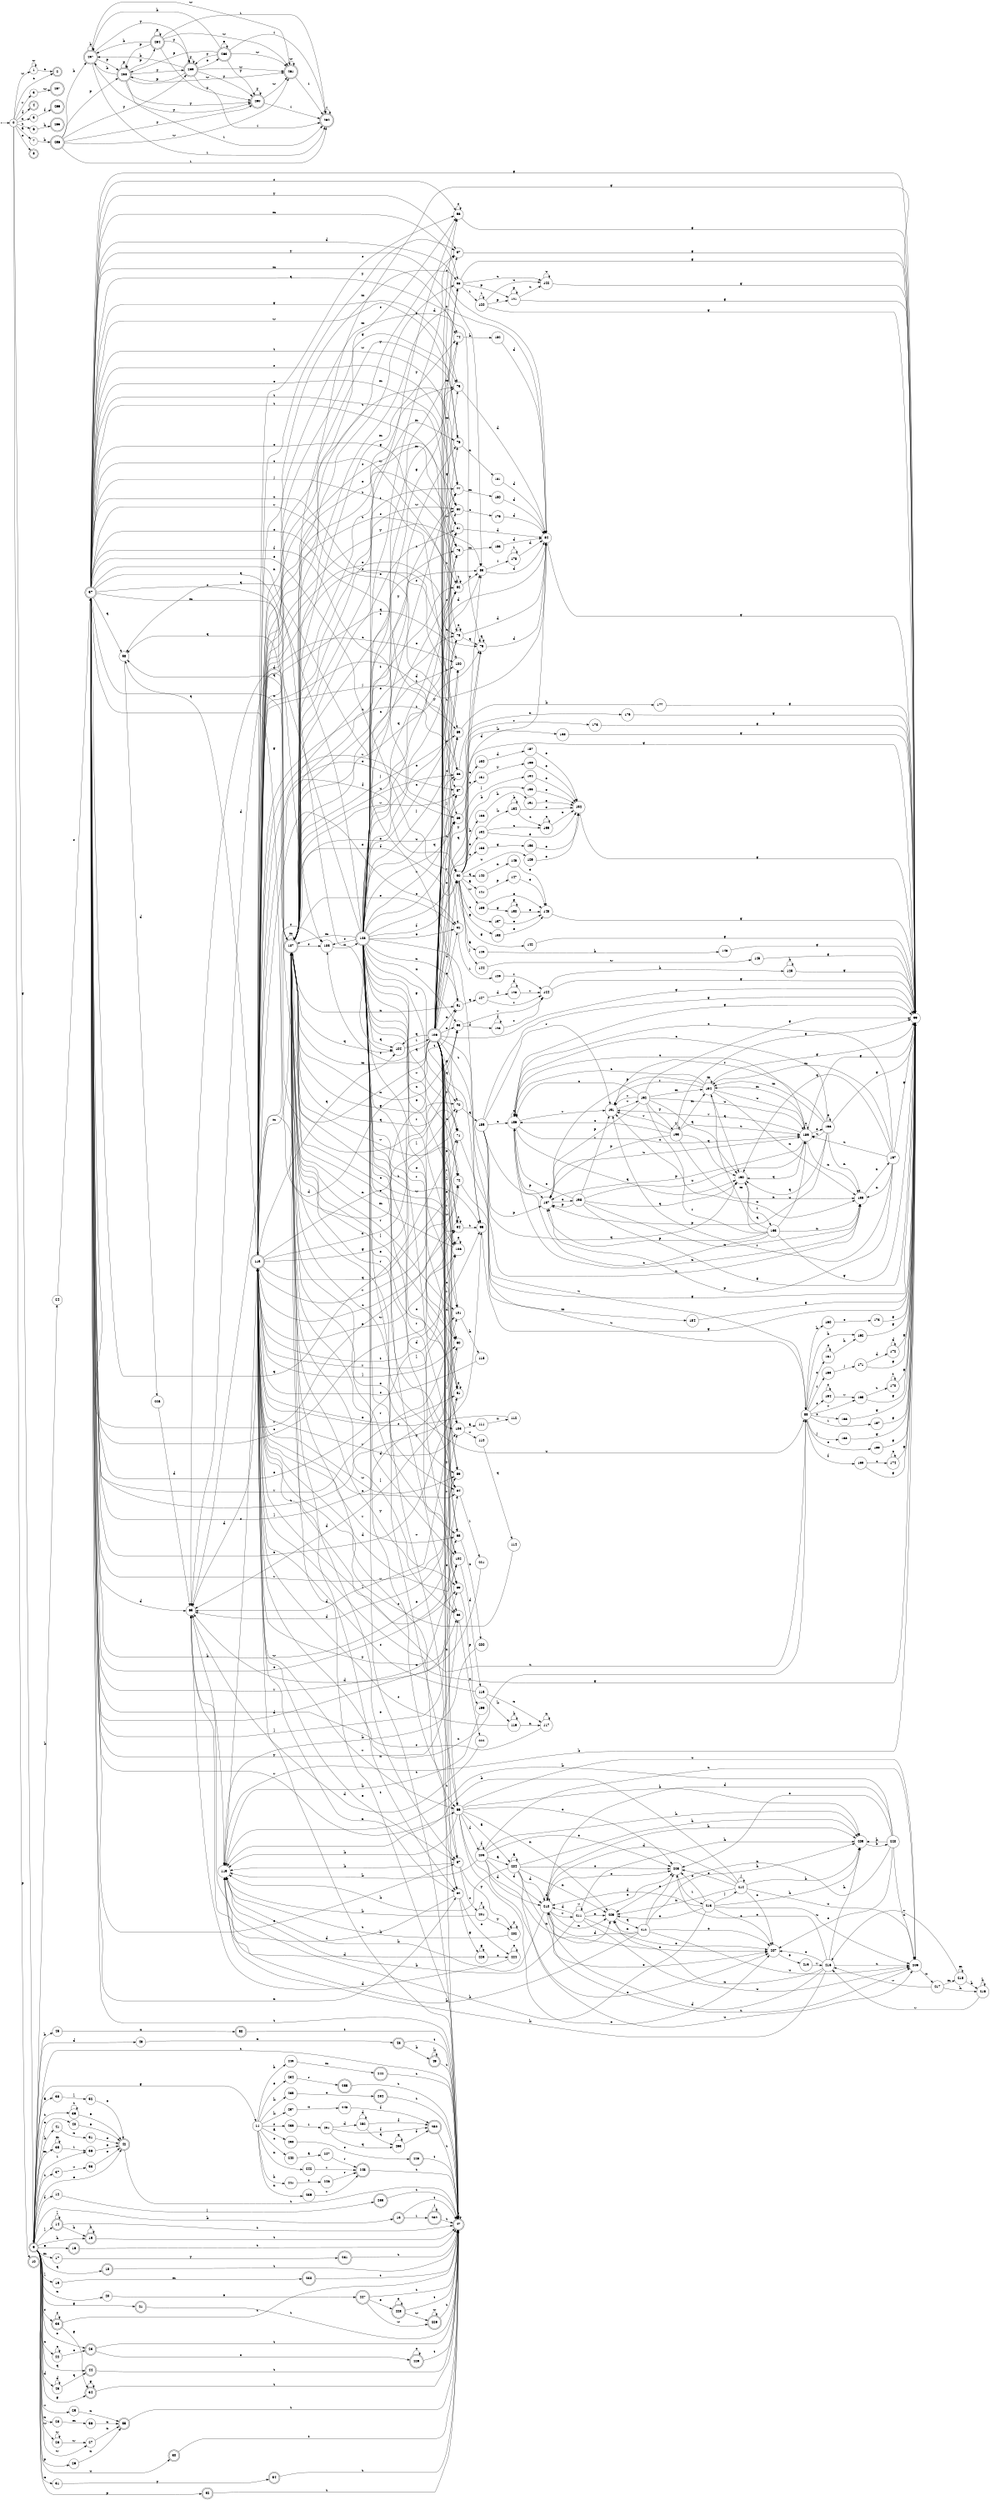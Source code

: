 digraph finite_state_machine {
rankdir=LR;
size="20,20";
node [shape = point]; "dummy0"
node [shape = circle]; "0";
"dummy0" -> "0";
node [shape = circle]; "1";
node [shape = doublecircle]; "2";node [shape = circle]; "3";
node [shape = doublecircle]; "4";node [shape = circle]; "5";
node [shape = circle]; "6";
node [shape = circle]; "7";
node [shape = doublecircle]; "8";node [shape = doublecircle]; "9";node [shape = doublecircle]; "10";node [shape = circle]; "11";
node [shape = circle]; "12";
node [shape = doublecircle]; "13";node [shape = doublecircle]; "14";node [shape = doublecircle]; "15";node [shape = doublecircle]; "16";node [shape = circle]; "17";
node [shape = doublecircle]; "18";node [shape = circle]; "19";
node [shape = circle]; "20";
node [shape = doublecircle]; "21";node [shape = circle]; "22";
node [shape = doublecircle]; "23";node [shape = circle]; "24";
node [shape = circle]; "25";
node [shape = circle]; "26";
node [shape = circle]; "27";
node [shape = circle]; "28";
node [shape = circle]; "29";
node [shape = doublecircle]; "30";node [shape = circle]; "31";
node [shape = doublecircle]; "32";node [shape = doublecircle]; "33";node [shape = doublecircle]; "34";node [shape = circle]; "35";
node [shape = circle]; "36";
node [shape = circle]; "37";
node [shape = circle]; "38";
node [shape = circle]; "39";
node [shape = circle]; "40";
node [shape = circle]; "41";
node [shape = doublecircle]; "42";node [shape = circle]; "43";
node [shape = doublecircle]; "44";node [shape = circle]; "45";
node [shape = circle]; "46";
node [shape = doublecircle]; "47";node [shape = doublecircle]; "48";node [shape = doublecircle]; "49";node [shape = doublecircle]; "50";node [shape = circle]; "51";
node [shape = circle]; "52";
node [shape = circle]; "53";
node [shape = doublecircle]; "54";node [shape = doublecircle]; "55";node [shape = circle]; "56";
node [shape = doublecircle]; "57";node [shape = circle]; "58";
node [shape = circle]; "59";
node [shape = circle]; "60";
node [shape = circle]; "61";
node [shape = circle]; "62";
node [shape = circle]; "63";
node [shape = circle]; "64";
node [shape = circle]; "65";
node [shape = circle]; "66";
node [shape = circle]; "67";
node [shape = circle]; "68";
node [shape = circle]; "69";
node [shape = circle]; "70";
node [shape = circle]; "71";
node [shape = circle]; "72";
node [shape = circle]; "73";
node [shape = circle]; "74";
node [shape = circle]; "75";
node [shape = circle]; "76";
node [shape = circle]; "77";
node [shape = circle]; "78";
node [shape = circle]; "79";
node [shape = circle]; "80";
node [shape = circle]; "81";
node [shape = circle]; "82";
node [shape = circle]; "83";
node [shape = circle]; "84";
node [shape = circle]; "85";
node [shape = circle]; "86";
node [shape = circle]; "87";
node [shape = circle]; "88";
node [shape = circle]; "89";
node [shape = circle]; "90";
node [shape = circle]; "91";
node [shape = circle]; "92";
node [shape = circle]; "93";
node [shape = circle]; "94";
node [shape = circle]; "95";
node [shape = circle]; "96";
node [shape = circle]; "97";
node [shape = circle]; "98";
node [shape = circle]; "99";
node [shape = circle]; "100";
node [shape = circle]; "101";
node [shape = circle]; "102";
node [shape = circle]; "103";
node [shape = circle]; "104";
node [shape = circle]; "105";
node [shape = circle]; "106";
node [shape = doublecircle]; "107";node [shape = doublecircle]; "108";node [shape = doublecircle]; "109";node [shape = circle]; "110";
node [shape = circle]; "111";
node [shape = circle]; "112";
node [shape = doublecircle]; "113";node [shape = circle]; "114";
node [shape = circle]; "115";
node [shape = circle]; "116";
node [shape = circle]; "117";
node [shape = circle]; "118";
node [shape = circle]; "119";
node [shape = circle]; "120";
node [shape = circle]; "121";
node [shape = circle]; "122";
node [shape = circle]; "123";
node [shape = circle]; "124";
node [shape = circle]; "125";
node [shape = circle]; "126";
node [shape = circle]; "127";
node [shape = circle]; "128";
node [shape = circle]; "129";
node [shape = circle]; "130";
node [shape = circle]; "131";
node [shape = circle]; "132";
node [shape = circle]; "133";
node [shape = circle]; "134";
node [shape = circle]; "135";
node [shape = circle]; "136";
node [shape = circle]; "137";
node [shape = circle]; "138";
node [shape = circle]; "139";
node [shape = circle]; "140";
node [shape = circle]; "141";
node [shape = circle]; "142";
node [shape = circle]; "143";
node [shape = circle]; "144";
node [shape = circle]; "145";
node [shape = circle]; "146";
node [shape = circle]; "147";
node [shape = circle]; "148";
node [shape = circle]; "149";
node [shape = circle]; "150";
node [shape = circle]; "151";
node [shape = circle]; "152";
node [shape = circle]; "153";
node [shape = circle]; "154";
node [shape = circle]; "155";
node [shape = circle]; "156";
node [shape = circle]; "157";
node [shape = circle]; "158";
node [shape = circle]; "159";
node [shape = circle]; "160";
node [shape = circle]; "161";
node [shape = circle]; "162";
node [shape = circle]; "163";
node [shape = circle]; "164";
node [shape = circle]; "165";
node [shape = circle]; "166";
node [shape = circle]; "167";
node [shape = circle]; "168";
node [shape = circle]; "169";
node [shape = circle]; "170";
node [shape = circle]; "171";
node [shape = circle]; "172";
node [shape = circle]; "173";
node [shape = circle]; "174";
node [shape = circle]; "175";
node [shape = circle]; "176";
node [shape = circle]; "177";
node [shape = circle]; "178";
node [shape = circle]; "179";
node [shape = circle]; "180";
node [shape = circle]; "181";
node [shape = circle]; "182";
node [shape = circle]; "183";
node [shape = circle]; "184";
node [shape = circle]; "185";
node [shape = circle]; "186";
node [shape = circle]; "187";
node [shape = circle]; "188";
node [shape = circle]; "189";
node [shape = circle]; "190";
node [shape = circle]; "191";
node [shape = circle]; "192";
node [shape = circle]; "193";
node [shape = circle]; "194";
node [shape = circle]; "195";
node [shape = circle]; "196";
node [shape = circle]; "197";
node [shape = circle]; "198";
node [shape = circle]; "199";
node [shape = circle]; "200";
node [shape = circle]; "201";
node [shape = circle]; "202";
node [shape = circle]; "203";
node [shape = circle]; "204";
node [shape = circle]; "205";
node [shape = circle]; "206";
node [shape = circle]; "207";
node [shape = circle]; "208";
node [shape = circle]; "209";
node [shape = circle]; "210";
node [shape = circle]; "211";
node [shape = circle]; "212";
node [shape = circle]; "213";
node [shape = circle]; "214";
node [shape = circle]; "215";
node [shape = circle]; "216";
node [shape = circle]; "217";
node [shape = circle]; "218";
node [shape = circle]; "219";
node [shape = circle]; "220";
node [shape = circle]; "221";
node [shape = circle]; "222";
node [shape = circle]; "223";
node [shape = circle]; "224";
node [shape = circle]; "225";
node [shape = doublecircle]; "226";node [shape = doublecircle]; "227";node [shape = doublecircle]; "228";node [shape = doublecircle]; "229";node [shape = doublecircle]; "230";node [shape = doublecircle]; "231";node [shape = doublecircle]; "232";node [shape = doublecircle]; "233";node [shape = circle]; "234";
node [shape = circle]; "235";
node [shape = circle]; "236";
node [shape = circle]; "237";
node [shape = circle]; "238";
node [shape = circle]; "239";
node [shape = circle]; "240";
node [shape = circle]; "241";
node [shape = circle]; "242";
node [shape = circle]; "243";
node [shape = doublecircle]; "244";node [shape = doublecircle]; "245";node [shape = circle]; "246";
node [shape = circle]; "247";
node [shape = doublecircle]; "248";node [shape = circle]; "249";
node [shape = doublecircle]; "250";node [shape = circle]; "251";
node [shape = circle]; "252";
node [shape = circle]; "253";
node [shape = doublecircle]; "254";node [shape = doublecircle]; "255";node [shape = doublecircle]; "256";node [shape = doublecircle]; "257";node [shape = doublecircle]; "258";node [shape = doublecircle]; "259";node [shape = doublecircle]; "260";node [shape = doublecircle]; "261";node [shape = doublecircle]; "262";node [shape = doublecircle]; "263";node [shape = doublecircle]; "264";node [shape = doublecircle]; "265";node [shape = doublecircle]; "266";node [shape = doublecircle]; "267";"0" -> "1" [label = "w"];
 "0" -> "2" [label = "c"];
 "0" -> "3" [label = "v"];
 "0" -> "4" [label = "f"];
 "0" -> "5" [label = "x"];
 "0" -> "6" [label = "t"];
 "0" -> "7" [label = "a"];
 "0" -> "8" [label = "o"];
 "0" -> "9" [label = "g"];
 "0" -> "10" [label = "p"];
 "9" -> "34" [label = "g"];
 "9" -> "11" [label = "g"];
 "9" -> "21" [label = "g"];
 "9" -> "12" [label = "f"];
 "9" -> "24" [label = "k"];
 "9" -> "41" [label = "k"];
 "9" -> "13" [label = "k"];
 "9" -> "19" [label = "l"];
 "9" -> "14" [label = "l"];
 "9" -> "15" [label = "h"];
 "9" -> "16" [label = "e"];
 "9" -> "42" [label = "e"];
 "9" -> "17" [label = "m"];
 "9" -> "35" [label = "m"];
 "9" -> "18" [label = "q"];
 "9" -> "44" [label = "q"];
 "9" -> "20" [label = "n"];
 "9" -> "28" [label = "n"];
 "9" -> "40" [label = "c"];
 "9" -> "22" [label = "c"];
 "9" -> "23" [label = "o"];
 "9" -> "25" [label = "v"];
 "9" -> "26" [label = "w"];
 "9" -> "27" [label = "w"];
 "9" -> "32" [label = "p"];
 "9" -> "29" [label = "p"];
 "9" -> "30" [label = "u"];
 "9" -> "31" [label = "x"];
 "9" -> "33" [label = "s"];
 "9" -> "36" [label = "i"];
 "9" -> "47" [label = "t"];
 "9" -> "37" [label = "t"];
 "9" -> "39" [label = "t"];
 "9" -> "38" [label = "a"];
 "9" -> "43" [label = "d"];
 "9" -> "46" [label = "d"];
 "9" -> "45" [label = "b"];
 "47" -> "47" [label = "t"];
 "46" -> "48" [label = "x"];
 "48" -> "49" [label = "k"];
 "48" -> "47" [label = "t"];
 "49" -> "49" [label = "k"];
 "49" -> "47" [label = "t"];
 "45" -> "50" [label = "x"];
 "50" -> "47" [label = "t"];
 "44" -> "47" [label = "t"];
 "43" -> "43" [label = "d"];
 "43" -> "44" [label = "q"];
 "42" -> "47" [label = "t"];
 "41" -> "51" [label = "n"];
 "51" -> "42" [label = "e"];
 "40" -> "42" [label = "e"];
 "39" -> "39" [label = "t"];
 "39" -> "42" [label = "e"];
 "38" -> "52" [label = "l"];
 "52" -> "42" [label = "e"];
 "37" -> "53" [label = "v"];
 "53" -> "42" [label = "e"];
 "36" -> "42" [label = "e"];
 "35" -> "35" [label = "m"];
 "35" -> "36" [label = "i"];
 "34" -> "34" [label = "g"];
 "34" -> "47" [label = "t"];
 "33" -> "33" [label = "s"];
 "33" -> "34" [label = "g"];
 "33" -> "47" [label = "t"];
 "32" -> "47" [label = "t"];
 "31" -> "54" [label = "y"];
 "54" -> "47" [label = "t"];
 "30" -> "47" [label = "t"];
 "29" -> "55" [label = "n"];
 "55" -> "47" [label = "t"];
 "28" -> "56" [label = "m"];
 "56" -> "55" [label = "n"];
 "27" -> "55" [label = "n"];
 "26" -> "26" [label = "w"];
 "26" -> "27" [label = "w"];
 "25" -> "55" [label = "n"];
 "24" -> "57" [label = "s"];
 "57" -> "104" [label = "q"];
 "57" -> "58" [label = "q"];
 "57" -> "79" [label = "q"];
 "57" -> "71" [label = "q"];
 "57" -> "59" [label = "w"];
 "57" -> "76" [label = "w"];
 "57" -> "60" [label = "l"];
 "57" -> "69" [label = "l"];
 "57" -> "106" [label = "e"];
 "57" -> "67" [label = "e"];
 "57" -> "92" [label = "e"];
 "57" -> "61" [label = "e"];
 "57" -> "93" [label = "x"];
 "57" -> "62" [label = "x"];
 "57" -> "97" [label = "y"];
 "57" -> "83" [label = "y"];
 "57" -> "63" [label = "y"];
 "57" -> "64" [label = "o"];
 "57" -> "81" [label = "o"];
 "57" -> "78" [label = "o"];
 "57" -> "89" [label = "o"];
 "57" -> "65" [label = "d"];
 "57" -> "84" [label = "d"];
 "57" -> "102" [label = "d"];
 "57" -> "72" [label = "v"];
 "57" -> "66" [label = "v"];
 "57" -> "87" [label = "v"];
 "57" -> "68" [label = "r"];
 "57" -> "101" [label = "r"];
 "57" -> "103" [label = "r"];
 "57" -> "99" [label = "g"];
 "57" -> "75" [label = "g"];
 "57" -> "70" [label = "g"];
 "57" -> "82" [label = "t"];
 "57" -> "73" [label = "t"];
 "57" -> "77" [label = "t"];
 "57" -> "95" [label = "t"];
 "57" -> "47" [label = "t"];
 "57" -> "74" [label = "m"];
 "57" -> "107" [label = "m"];
 "57" -> "98" [label = "m"];
 "57" -> "80" [label = "s"];
 "57" -> "105" [label = "s"];
 "57" -> "96" [label = "s"];
 "57" -> "85" [label = "j"];
 "57" -> "88" [label = "u"];
 "57" -> "86" [label = "u"];
 "57" -> "90" [label = "f"];
 "57" -> "91" [label = "n"];
 "57" -> "100" [label = "c"];
 "57" -> "94" [label = "c"];
 "107" -> "74" [label = "m"];
 "107" -> "107" [label = "m"];
 "107" -> "98" [label = "m"];
 "107" -> "106" [label = "e"];
 "107" -> "67" [label = "e"];
 "107" -> "92" [label = "e"];
 "107" -> "61" [label = "e"];
 "107" -> "104" [label = "q"];
 "107" -> "58" [label = "q"];
 "107" -> "79" [label = "q"];
 "107" -> "71" [label = "q"];
 "107" -> "59" [label = "w"];
 "107" -> "76" [label = "w"];
 "107" -> "60" [label = "l"];
 "107" -> "69" [label = "l"];
 "107" -> "93" [label = "x"];
 "107" -> "62" [label = "x"];
 "107" -> "97" [label = "y"];
 "107" -> "83" [label = "y"];
 "107" -> "63" [label = "y"];
 "107" -> "64" [label = "o"];
 "107" -> "81" [label = "o"];
 "107" -> "78" [label = "o"];
 "107" -> "89" [label = "o"];
 "107" -> "65" [label = "d"];
 "107" -> "84" [label = "d"];
 "107" -> "102" [label = "d"];
 "107" -> "72" [label = "v"];
 "107" -> "66" [label = "v"];
 "107" -> "87" [label = "v"];
 "107" -> "68" [label = "r"];
 "107" -> "101" [label = "r"];
 "107" -> "103" [label = "r"];
 "107" -> "99" [label = "g"];
 "107" -> "75" [label = "g"];
 "107" -> "70" [label = "g"];
 "107" -> "82" [label = "t"];
 "107" -> "73" [label = "t"];
 "107" -> "77" [label = "t"];
 "107" -> "95" [label = "t"];
 "107" -> "47" [label = "t"];
 "107" -> "80" [label = "s"];
 "107" -> "105" [label = "s"];
 "107" -> "96" [label = "s"];
 "107" -> "85" [label = "j"];
 "107" -> "88" [label = "u"];
 "107" -> "86" [label = "u"];
 "107" -> "90" [label = "f"];
 "107" -> "91" [label = "n"];
 "107" -> "100" [label = "c"];
 "107" -> "94" [label = "c"];
 "106" -> "106" [label = "e"];
 "106" -> "107" [label = "m"];
 "105" -> "108" [label = "x"];
 "108" -> "80" [label = "s"];
 "108" -> "105" [label = "s"];
 "108" -> "96" [label = "s"];
 "108" -> "104" [label = "q"];
 "108" -> "58" [label = "q"];
 "108" -> "79" [label = "q"];
 "108" -> "71" [label = "q"];
 "108" -> "59" [label = "w"];
 "108" -> "76" [label = "w"];
 "108" -> "60" [label = "l"];
 "108" -> "69" [label = "l"];
 "108" -> "106" [label = "e"];
 "108" -> "67" [label = "e"];
 "108" -> "92" [label = "e"];
 "108" -> "61" [label = "e"];
 "108" -> "93" [label = "x"];
 "108" -> "62" [label = "x"];
 "108" -> "97" [label = "y"];
 "108" -> "83" [label = "y"];
 "108" -> "63" [label = "y"];
 "108" -> "64" [label = "o"];
 "108" -> "81" [label = "o"];
 "108" -> "78" [label = "o"];
 "108" -> "89" [label = "o"];
 "108" -> "65" [label = "d"];
 "108" -> "84" [label = "d"];
 "108" -> "102" [label = "d"];
 "108" -> "72" [label = "v"];
 "108" -> "66" [label = "v"];
 "108" -> "87" [label = "v"];
 "108" -> "68" [label = "r"];
 "108" -> "101" [label = "r"];
 "108" -> "103" [label = "r"];
 "108" -> "99" [label = "g"];
 "108" -> "75" [label = "g"];
 "108" -> "70" [label = "g"];
 "108" -> "82" [label = "t"];
 "108" -> "73" [label = "t"];
 "108" -> "77" [label = "t"];
 "108" -> "95" [label = "t"];
 "108" -> "47" [label = "t"];
 "108" -> "74" [label = "m"];
 "108" -> "107" [label = "m"];
 "108" -> "98" [label = "m"];
 "108" -> "85" [label = "j"];
 "108" -> "88" [label = "u"];
 "108" -> "86" [label = "u"];
 "108" -> "90" [label = "f"];
 "108" -> "91" [label = "n"];
 "108" -> "100" [label = "c"];
 "108" -> "94" [label = "c"];
 "104" -> "109" [label = "i"];
 "109" -> "104" [label = "q"];
 "109" -> "58" [label = "q"];
 "109" -> "79" [label = "q"];
 "109" -> "71" [label = "q"];
 "109" -> "59" [label = "w"];
 "109" -> "76" [label = "w"];
 "109" -> "60" [label = "l"];
 "109" -> "69" [label = "l"];
 "109" -> "106" [label = "e"];
 "109" -> "67" [label = "e"];
 "109" -> "92" [label = "e"];
 "109" -> "61" [label = "e"];
 "109" -> "93" [label = "x"];
 "109" -> "62" [label = "x"];
 "109" -> "97" [label = "y"];
 "109" -> "83" [label = "y"];
 "109" -> "63" [label = "y"];
 "109" -> "64" [label = "o"];
 "109" -> "81" [label = "o"];
 "109" -> "78" [label = "o"];
 "109" -> "89" [label = "o"];
 "109" -> "65" [label = "d"];
 "109" -> "84" [label = "d"];
 "109" -> "102" [label = "d"];
 "109" -> "72" [label = "v"];
 "109" -> "66" [label = "v"];
 "109" -> "87" [label = "v"];
 "109" -> "68" [label = "r"];
 "109" -> "101" [label = "r"];
 "109" -> "103" [label = "r"];
 "109" -> "99" [label = "g"];
 "109" -> "75" [label = "g"];
 "109" -> "70" [label = "g"];
 "109" -> "82" [label = "t"];
 "109" -> "73" [label = "t"];
 "109" -> "77" [label = "t"];
 "109" -> "95" [label = "t"];
 "109" -> "47" [label = "t"];
 "109" -> "74" [label = "m"];
 "109" -> "107" [label = "m"];
 "109" -> "98" [label = "m"];
 "109" -> "80" [label = "s"];
 "109" -> "105" [label = "s"];
 "109" -> "96" [label = "s"];
 "109" -> "85" [label = "j"];
 "109" -> "88" [label = "u"];
 "109" -> "86" [label = "u"];
 "109" -> "90" [label = "f"];
 "109" -> "91" [label = "n"];
 "109" -> "100" [label = "c"];
 "109" -> "94" [label = "c"];
 "103" -> "110" [label = "v"];
 "103" -> "111" [label = "a"];
 "111" -> "112" [label = "x"];
 "112" -> "113" [label = "s"];
 "113" -> "104" [label = "q"];
 "113" -> "58" [label = "q"];
 "113" -> "79" [label = "q"];
 "113" -> "71" [label = "q"];
 "113" -> "59" [label = "w"];
 "113" -> "76" [label = "w"];
 "113" -> "60" [label = "l"];
 "113" -> "69" [label = "l"];
 "113" -> "106" [label = "e"];
 "113" -> "67" [label = "e"];
 "113" -> "92" [label = "e"];
 "113" -> "61" [label = "e"];
 "113" -> "93" [label = "x"];
 "113" -> "62" [label = "x"];
 "113" -> "97" [label = "y"];
 "113" -> "83" [label = "y"];
 "113" -> "63" [label = "y"];
 "113" -> "64" [label = "o"];
 "113" -> "81" [label = "o"];
 "113" -> "78" [label = "o"];
 "113" -> "89" [label = "o"];
 "113" -> "65" [label = "d"];
 "113" -> "84" [label = "d"];
 "113" -> "102" [label = "d"];
 "113" -> "72" [label = "v"];
 "113" -> "66" [label = "v"];
 "113" -> "87" [label = "v"];
 "113" -> "68" [label = "r"];
 "113" -> "101" [label = "r"];
 "113" -> "103" [label = "r"];
 "113" -> "99" [label = "g"];
 "113" -> "75" [label = "g"];
 "113" -> "70" [label = "g"];
 "113" -> "82" [label = "t"];
 "113" -> "73" [label = "t"];
 "113" -> "77" [label = "t"];
 "113" -> "95" [label = "t"];
 "113" -> "47" [label = "t"];
 "113" -> "74" [label = "m"];
 "113" -> "107" [label = "m"];
 "113" -> "98" [label = "m"];
 "113" -> "80" [label = "s"];
 "113" -> "105" [label = "s"];
 "113" -> "96" [label = "s"];
 "113" -> "85" [label = "j"];
 "113" -> "88" [label = "u"];
 "113" -> "86" [label = "u"];
 "113" -> "90" [label = "f"];
 "113" -> "91" [label = "n"];
 "113" -> "100" [label = "c"];
 "113" -> "94" [label = "c"];
 "110" -> "114" [label = "q"];
 "114" -> "113" [label = "s"];
 "102" -> "115" [label = "d"];
 "115" -> "116" [label = "k"];
 "115" -> "117" [label = "n"];
 "115" -> "113" [label = "s"];
 "117" -> "117" [label = "n"];
 "117" -> "113" [label = "s"];
 "116" -> "116" [label = "k"];
 "116" -> "117" [label = "n"];
 "116" -> "113" [label = "s"];
 "101" -> "118" [label = "h"];
 "118" -> "113" [label = "s"];
 "100" -> "113" [label = "s"];
 "99" -> "119" [label = "k"];
 "119" -> "113" [label = "s"];
 "98" -> "120" [label = "i"];
 "98" -> "121" [label = "p"];
 "98" -> "122" [label = "u"];
 "98" -> "99" [label = "g"];
 "122" -> "122" [label = "u"];
 "122" -> "99" [label = "g"];
 "121" -> "121" [label = "p"];
 "121" -> "122" [label = "u"];
 "121" -> "99" [label = "g"];
 "120" -> "120" [label = "i"];
 "120" -> "121" [label = "p"];
 "120" -> "122" [label = "u"];
 "120" -> "99" [label = "g"];
 "97" -> "99" [label = "g"];
 "96" -> "96" [label = "s"];
 "96" -> "99" [label = "g"];
 "95" -> "99" [label = "g"];
 "94" -> "94" [label = "c"];
 "94" -> "95" [label = "t"];
 "93" -> "123" [label = "f"];
 "93" -> "124" [label = "r"];
 "124" -> "125" [label = "h"];
 "124" -> "99" [label = "g"];
 "125" -> "125" [label = "h"];
 "125" -> "99" [label = "g"];
 "123" -> "123" [label = "f"];
 "123" -> "124" [label = "r"];
 "92" -> "126" [label = "i"];
 "126" -> "124" [label = "r"];
 "91" -> "127" [label = "q"];
 "127" -> "128" [label = "d"];
 "127" -> "124" [label = "r"];
 "128" -> "128" [label = "d"];
 "128" -> "124" [label = "r"];
 "90" -> "129" [label = "u"];
 "90" -> "130" [label = "x"];
 "90" -> "131" [label = "x"];
 "90" -> "132" [label = "e"];
 "90" -> "137" [label = "c"];
 "90" -> "133" [label = "c"];
 "90" -> "144" [label = "j"];
 "90" -> "134" [label = "j"];
 "90" -> "136" [label = "k"];
 "90" -> "135" [label = "k"];
 "90" -> "138" [label = "g"];
 "90" -> "142" [label = "g"];
 "90" -> "139" [label = "w"];
 "90" -> "140" [label = "q"];
 "90" -> "141" [label = "a"];
 "90" -> "143" [label = "a"];
 "144" -> "145" [label = "w"];
 "145" -> "99" [label = "g"];
 "143" -> "146" [label = "h"];
 "146" -> "99" [label = "g"];
 "142" -> "99" [label = "g"];
 "141" -> "147" [label = "p"];
 "147" -> "148" [label = "e"];
 "148" -> "99" [label = "g"];
 "140" -> "149" [label = "n"];
 "149" -> "148" [label = "e"];
 "139" -> "150" [label = "g"];
 "139" -> "148" [label = "e"];
 "150" -> "150" [label = "g"];
 "150" -> "148" [label = "e"];
 "138" -> "148" [label = "e"];
 "137" -> "148" [label = "e"];
 "136" -> "151" [label = "h"];
 "151" -> "152" [label = "e"];
 "152" -> "99" [label = "g"];
 "135" -> "152" [label = "e"];
 "134" -> "152" [label = "e"];
 "133" -> "153" [label = "g"];
 "153" -> "152" [label = "e"];
 "132" -> "154" [label = "k"];
 "132" -> "155" [label = "c"];
 "132" -> "152" [label = "e"];
 "155" -> "155" [label = "c"];
 "155" -> "152" [label = "e"];
 "154" -> "154" [label = "k"];
 "154" -> "155" [label = "c"];
 "154" -> "152" [label = "e"];
 "131" -> "156" [label = "y"];
 "156" -> "152" [label = "e"];
 "130" -> "157" [label = "d"];
 "157" -> "152" [label = "e"];
 "129" -> "152" [label = "e"];
 "89" -> "158" [label = "k"];
 "158" -> "99" [label = "g"];
 "88" -> "159" [label = "f"];
 "88" -> "160" [label = "h"];
 "88" -> "162" [label = "h"];
 "88" -> "161" [label = "o"];
 "88" -> "169" [label = "o"];
 "88" -> "163" [label = "i"];
 "88" -> "167" [label = "i"];
 "88" -> "164" [label = "s"];
 "88" -> "166" [label = "s"];
 "88" -> "165" [label = "v"];
 "88" -> "168" [label = "j"];
 "169" -> "99" [label = "g"];
 "168" -> "99" [label = "g"];
 "167" -> "99" [label = "g"];
 "166" -> "99" [label = "g"];
 "165" -> "170" [label = "t"];
 "165" -> "99" [label = "g"];
 "170" -> "170" [label = "t"];
 "170" -> "99" [label = "g"];
 "164" -> "164" [label = "s"];
 "164" -> "165" [label = "v"];
 "163" -> "171" [label = "j"];
 "171" -> "172" [label = "d"];
 "171" -> "99" [label = "g"];
 "172" -> "172" [label = "d"];
 "172" -> "99" [label = "g"];
 "162" -> "99" [label = "g"];
 "161" -> "161" [label = "o"];
 "161" -> "162" [label = "h"];
 "160" -> "173" [label = "e"];
 "173" -> "99" [label = "g"];
 "159" -> "174" [label = "c"];
 "159" -> "99" [label = "g"];
 "174" -> "174" [label = "c"];
 "174" -> "99" [label = "g"];
 "87" -> "175" [label = "r"];
 "175" -> "99" [label = "g"];
 "86" -> "176" [label = "x"];
 "176" -> "99" [label = "g"];
 "85" -> "177" [label = "k"];
 "177" -> "99" [label = "g"];
 "84" -> "99" [label = "g"];
 "83" -> "178" [label = "i"];
 "83" -> "84" [label = "d"];
 "178" -> "178" [label = "i"];
 "178" -> "84" [label = "d"];
 "82" -> "82" [label = "t"];
 "82" -> "83" [label = "y"];
 "81" -> "84" [label = "d"];
 "80" -> "179" [label = "c"];
 "179" -> "84" [label = "d"];
 "79" -> "79" [label = "q"];
 "79" -> "84" [label = "d"];
 "78" -> "78" [label = "o"];
 "78" -> "79" [label = "q"];
 "78" -> "84" [label = "d"];
 "77" -> "180" [label = "m"];
 "180" -> "84" [label = "d"];
 "76" -> "181" [label = "n"];
 "181" -> "84" [label = "d"];
 "75" -> "84" [label = "d"];
 "74" -> "182" [label = "h"];
 "182" -> "84" [label = "d"];
 "73" -> "183" [label = "m"];
 "183" -> "84" [label = "d"];
 "72" -> "184" [label = "m"];
 "184" -> "99" [label = "g"];
 "71" -> "99" [label = "g"];
 "70" -> "185" [label = "q"];
 "185" -> "186" [label = "c"];
 "185" -> "187" [label = "p"];
 "185" -> "188" [label = "n"];
 "185" -> "189" [label = "u"];
 "185" -> "190" [label = "q"];
 "185" -> "191" [label = "r"];
 "185" -> "99" [label = "g"];
 "191" -> "192" [label = "v"];
 "192" -> "191" [label = "r"];
 "192" -> "193" [label = "y"];
 "192" -> "188" [label = "n"];
 "192" -> "189" [label = "u"];
 "192" -> "190" [label = "q"];
 "192" -> "194" [label = "m"];
 "192" -> "186" [label = "c"];
 "192" -> "187" [label = "p"];
 "192" -> "99" [label = "g"];
 "194" -> "194" [label = "m"];
 "194" -> "188" [label = "n"];
 "194" -> "189" [label = "u"];
 "194" -> "190" [label = "q"];
 "194" -> "191" [label = "r"];
 "194" -> "186" [label = "c"];
 "194" -> "187" [label = "p"];
 "194" -> "99" [label = "g"];
 "193" -> "193" [label = "y"];
 "193" -> "191" [label = "r"];
 "193" -> "188" [label = "n"];
 "193" -> "189" [label = "u"];
 "193" -> "190" [label = "q"];
 "193" -> "194" [label = "m"];
 "193" -> "186" [label = "c"];
 "193" -> "187" [label = "p"];
 "193" -> "99" [label = "g"];
 "190" -> "195" [label = "i"];
 "195" -> "190" [label = "q"];
 "195" -> "188" [label = "n"];
 "195" -> "189" [label = "u"];
 "195" -> "191" [label = "r"];
 "195" -> "194" [label = "m"];
 "195" -> "186" [label = "c"];
 "195" -> "187" [label = "p"];
 "195" -> "99" [label = "g"];
 "189" -> "189" [label = "u"];
 "189" -> "196" [label = "e"];
 "189" -> "188" [label = "n"];
 "189" -> "190" [label = "q"];
 "189" -> "191" [label = "r"];
 "189" -> "194" [label = "m"];
 "189" -> "186" [label = "c"];
 "189" -> "187" [label = "p"];
 "189" -> "99" [label = "g"];
 "196" -> "196" [label = "e"];
 "196" -> "189" [label = "u"];
 "196" -> "188" [label = "n"];
 "196" -> "190" [label = "q"];
 "196" -> "191" [label = "r"];
 "196" -> "194" [label = "m"];
 "196" -> "186" [label = "c"];
 "196" -> "187" [label = "p"];
 "196" -> "99" [label = "g"];
 "188" -> "197" [label = "x"];
 "197" -> "188" [label = "n"];
 "197" -> "189" [label = "u"];
 "197" -> "190" [label = "q"];
 "197" -> "191" [label = "r"];
 "197" -> "194" [label = "m"];
 "197" -> "186" [label = "c"];
 "197" -> "187" [label = "p"];
 "197" -> "99" [label = "g"];
 "187" -> "198" [label = "o"];
 "198" -> "187" [label = "p"];
 "198" -> "186" [label = "c"];
 "198" -> "188" [label = "n"];
 "198" -> "189" [label = "u"];
 "198" -> "190" [label = "q"];
 "198" -> "191" [label = "r"];
 "198" -> "99" [label = "g"];
 "186" -> "186" [label = "c"];
 "186" -> "187" [label = "p"];
 "186" -> "188" [label = "n"];
 "186" -> "189" [label = "u"];
 "186" -> "190" [label = "q"];
 "186" -> "191" [label = "r"];
 "186" -> "99" [label = "g"];
 "69" -> "199" [label = "p"];
 "199" -> "119" [label = "k"];
 "68" -> "200" [label = "x"];
 "200" -> "119" [label = "k"];
 "67" -> "201" [label = "s"];
 "67" -> "202" [label = "y"];
 "67" -> "119" [label = "k"];
 "202" -> "202" [label = "y"];
 "202" -> "119" [label = "k"];
 "201" -> "201" [label = "s"];
 "201" -> "202" [label = "y"];
 "201" -> "119" [label = "k"];
 "66" -> "203" [label = "f"];
 "66" -> "204" [label = "a"];
 "66" -> "205" [label = "h"];
 "66" -> "206" [label = "u"];
 "66" -> "208" [label = "o"];
 "66" -> "207" [label = "o"];
 "66" -> "209" [label = "n"];
 "66" -> "210" [label = "d"];
 "66" -> "119" [label = "k"];
 "210" -> "210" [label = "d"];
 "210" -> "211" [label = "v"];
 "210" -> "205" [label = "h"];
 "210" -> "206" [label = "u"];
 "210" -> "208" [label = "o"];
 "210" -> "207" [label = "o"];
 "210" -> "209" [label = "n"];
 "210" -> "119" [label = "k"];
 "211" -> "211" [label = "v"];
 "211" -> "210" [label = "d"];
 "211" -> "205" [label = "h"];
 "211" -> "206" [label = "u"];
 "211" -> "208" [label = "o"];
 "211" -> "207" [label = "o"];
 "211" -> "209" [label = "n"];
 "211" -> "119" [label = "k"];
 "209" -> "212" [label = "q"];
 "212" -> "209" [label = "n"];
 "212" -> "205" [label = "h"];
 "212" -> "206" [label = "u"];
 "212" -> "208" [label = "o"];
 "212" -> "207" [label = "o"];
 "212" -> "210" [label = "d"];
 "212" -> "119" [label = "k"];
 "208" -> "213" [label = "i"];
 "213" -> "208" [label = "o"];
 "213" -> "207" [label = "o"];
 "213" -> "214" [label = "j"];
 "213" -> "205" [label = "h"];
 "213" -> "206" [label = "u"];
 "213" -> "209" [label = "n"];
 "213" -> "210" [label = "d"];
 "213" -> "119" [label = "k"];
 "214" -> "214" [label = "j"];
 "214" -> "208" [label = "o"];
 "214" -> "207" [label = "o"];
 "214" -> "205" [label = "h"];
 "214" -> "206" [label = "u"];
 "214" -> "209" [label = "n"];
 "214" -> "210" [label = "d"];
 "214" -> "119" [label = "k"];
 "207" -> "215" [label = "e"];
 "215" -> "216" [label = "v"];
 "216" -> "206" [label = "u"];
 "216" -> "208" [label = "o"];
 "216" -> "207" [label = "o"];
 "216" -> "205" [label = "h"];
 "216" -> "209" [label = "n"];
 "216" -> "210" [label = "d"];
 "216" -> "119" [label = "k"];
 "206" -> "217" [label = "x"];
 "217" -> "218" [label = "m"];
 "217" -> "219" [label = "h"];
 "217" -> "216" [label = "v"];
 "219" -> "219" [label = "h"];
 "219" -> "216" [label = "v"];
 "218" -> "218" [label = "m"];
 "218" -> "219" [label = "h"];
 "218" -> "216" [label = "v"];
 "205" -> "220" [label = "b"];
 "220" -> "205" [label = "h"];
 "220" -> "206" [label = "u"];
 "220" -> "208" [label = "o"];
 "220" -> "207" [label = "o"];
 "220" -> "209" [label = "n"];
 "220" -> "210" [label = "d"];
 "220" -> "119" [label = "k"];
 "204" -> "204" [label = "a"];
 "204" -> "205" [label = "h"];
 "204" -> "206" [label = "u"];
 "204" -> "208" [label = "o"];
 "204" -> "207" [label = "o"];
 "204" -> "209" [label = "n"];
 "204" -> "210" [label = "d"];
 "204" -> "119" [label = "k"];
 "203" -> "203" [label = "f"];
 "203" -> "204" [label = "a"];
 "203" -> "205" [label = "h"];
 "203" -> "206" [label = "u"];
 "203" -> "208" [label = "o"];
 "203" -> "207" [label = "o"];
 "203" -> "209" [label = "n"];
 "203" -> "210" [label = "d"];
 "203" -> "119" [label = "k"];
 "65" -> "119" [label = "k"];
 "64" -> "221" [label = "i"];
 "221" -> "65" [label = "d"];
 "63" -> "222" [label = "u"];
 "222" -> "65" [label = "d"];
 "62" -> "223" [label = "g"];
 "62" -> "224" [label = "o"];
 "62" -> "65" [label = "d"];
 "224" -> "224" [label = "o"];
 "224" -> "65" [label = "d"];
 "223" -> "223" [label = "g"];
 "223" -> "224" [label = "o"];
 "223" -> "65" [label = "d"];
 "61" -> "61" [label = "e"];
 "61" -> "65" [label = "d"];
 "60" -> "65" [label = "d"];
 "59" -> "65" [label = "d"];
 "58" -> "225" [label = "d"];
 "225" -> "65" [label = "d"];
 "23" -> "226" [label = "o"];
 "23" -> "47" [label = "t"];
 "226" -> "226" [label = "o"];
 "226" -> "47" [label = "t"];
 "22" -> "22" [label = "c"];
 "22" -> "23" [label = "o"];
 "21" -> "47" [label = "t"];
 "20" -> "227" [label = "e"];
 "227" -> "228" [label = "e"];
 "227" -> "229" [label = "w"];
 "227" -> "47" [label = "t"];
 "229" -> "229" [label = "w"];
 "229" -> "47" [label = "t"];
 "228" -> "228" [label = "e"];
 "228" -> "229" [label = "w"];
 "228" -> "47" [label = "t"];
 "19" -> "230" [label = "m"];
 "230" -> "47" [label = "t"];
 "18" -> "47" [label = "t"];
 "17" -> "231" [label = "y"];
 "231" -> "47" [label = "t"];
 "16" -> "47" [label = "t"];
 "15" -> "15" [label = "h"];
 "15" -> "47" [label = "t"];
 "14" -> "14" [label = "l"];
 "14" -> "15" [label = "h"];
 "14" -> "47" [label = "t"];
 "13" -> "232" [label = "i"];
 "13" -> "47" [label = "t"];
 "232" -> "232" [label = "i"];
 "232" -> "47" [label = "t"];
 "12" -> "233" [label = "j"];
 "233" -> "47" [label = "t"];
 "11" -> "234" [label = "e"];
 "11" -> "235" [label = "k"];
 "11" -> "237" [label = "k"];
 "11" -> "236" [label = "s"];
 "11" -> "238" [label = "a"];
 "11" -> "242" [label = "x"];
 "11" -> "239" [label = "x"];
 "11" -> "240" [label = "o"];
 "11" -> "241" [label = "h"];
 "11" -> "243" [label = "h"];
 "243" -> "244" [label = "m"];
 "244" -> "47" [label = "t"];
 "242" -> "245" [label = "r"];
 "245" -> "47" [label = "t"];
 "241" -> "246" [label = "s"];
 "246" -> "245" [label = "r"];
 "240" -> "247" [label = "a"];
 "247" -> "245" [label = "r"];
 "239" -> "245" [label = "r"];
 "238" -> "248" [label = "s"];
 "248" -> "47" [label = "t"];
 "237" -> "249" [label = "x"];
 "249" -> "250" [label = "f"];
 "250" -> "47" [label = "t"];
 "236" -> "251" [label = "i"];
 "251" -> "252" [label = "d"];
 "251" -> "253" [label = "q"];
 "251" -> "250" [label = "f"];
 "253" -> "253" [label = "q"];
 "253" -> "250" [label = "f"];
 "252" -> "252" [label = "d"];
 "252" -> "253" [label = "q"];
 "252" -> "250" [label = "f"];
 "235" -> "254" [label = "o"];
 "254" -> "47" [label = "t"];
 "234" -> "255" [label = "r"];
 "255" -> "47" [label = "t"];
 "7" -> "256" [label = "b"];
 "256" -> "257" [label = "b"];
 "256" -> "258" [label = "p"];
 "256" -> "259" [label = "y"];
 "256" -> "260" [label = "y"];
 "256" -> "261" [label = "w"];
 "256" -> "262" [label = "i"];
 "262" -> "262" [label = "i"];
 "261" -> "261" [label = "w"];
 "261" -> "262" [label = "i"];
 "260" -> "260" [label = "y"];
 "260" -> "261" [label = "w"];
 "260" -> "262" [label = "i"];
 "259" -> "259" [label = "y"];
 "259" -> "260" [label = "y"];
 "259" -> "263" [label = "e"];
 "259" -> "257" [label = "b"];
 "259" -> "258" [label = "p"];
 "259" -> "261" [label = "w"];
 "259" -> "262" [label = "i"];
 "263" -> "263" [label = "e"];
 "263" -> "259" [label = "y"];
 "263" -> "260" [label = "y"];
 "263" -> "257" [label = "b"];
 "263" -> "258" [label = "p"];
 "263" -> "261" [label = "w"];
 "263" -> "262" [label = "i"];
 "258" -> "264" [label = "p"];
 "258" -> "258" [label = "p"];
 "258" -> "257" [label = "b"];
 "258" -> "259" [label = "y"];
 "258" -> "260" [label = "y"];
 "258" -> "261" [label = "w"];
 "258" -> "262" [label = "i"];
 "264" -> "264" [label = "p"];
 "264" -> "258" [label = "p"];
 "264" -> "257" [label = "b"];
 "264" -> "259" [label = "y"];
 "264" -> "260" [label = "y"];
 "264" -> "261" [label = "w"];
 "264" -> "262" [label = "i"];
 "257" -> "257" [label = "b"];
 "257" -> "258" [label = "p"];
 "257" -> "259" [label = "y"];
 "257" -> "260" [label = "y"];
 "257" -> "261" [label = "w"];
 "257" -> "262" [label = "i"];
 "6" -> "265" [label = "h"];
 "5" -> "266" [label = "f"];
 "3" -> "267" [label = "w"];
 "1" -> "1" [label = "w"];
 "1" -> "2" [label = "c"];
 }
